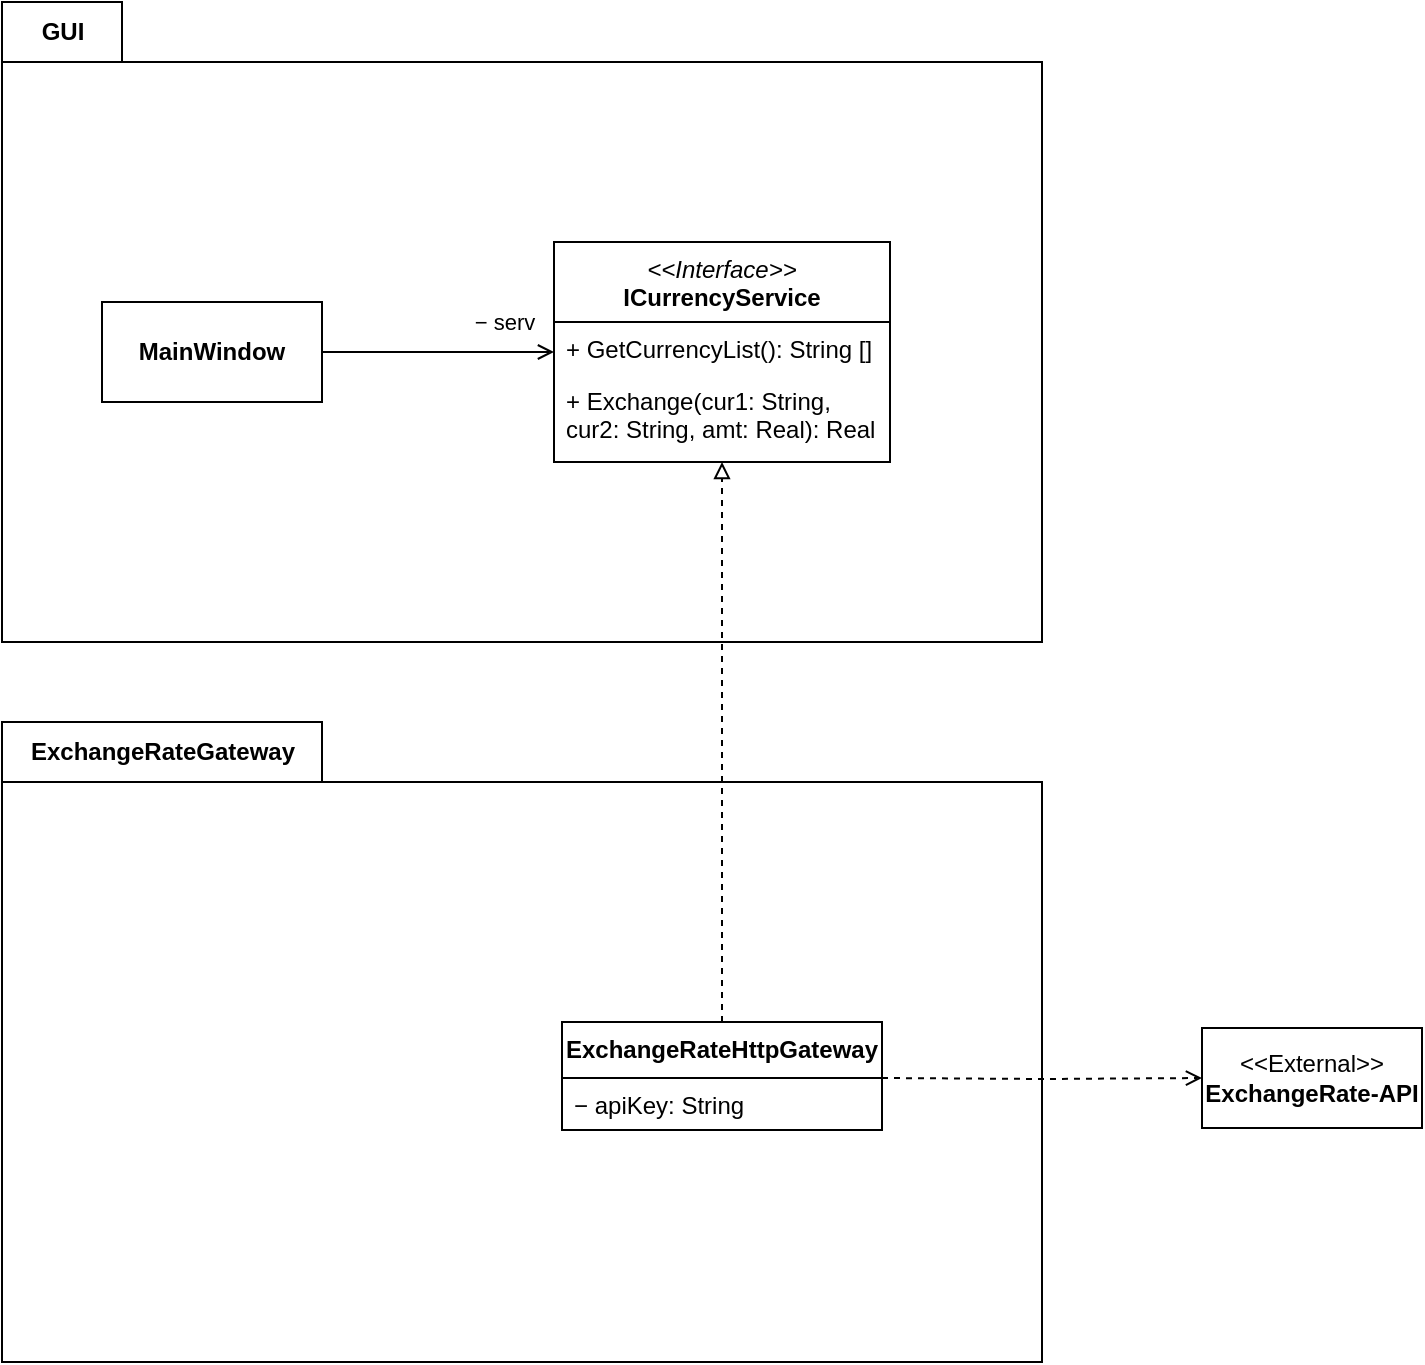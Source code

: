 <mxfile version="26.2.9">
  <diagram name="Страница — 1" id="6l-HcABfSpkiVz4UIoSB">
    <mxGraphModel dx="1228" dy="694" grid="1" gridSize="10" guides="1" tooltips="1" connect="1" arrows="1" fold="1" page="1" pageScale="1" pageWidth="827" pageHeight="1169" math="0" shadow="0">
      <root>
        <mxCell id="0" />
        <mxCell id="1" parent="0" />
        <mxCell id="PdsP7M-THY3CAvKKnSul-1" value="" style="shape=folder;fontStyle=1;spacingTop=10;tabWidth=60;tabHeight=30;tabPosition=left;html=1;whiteSpace=wrap;container=0;" vertex="1" parent="1">
          <mxGeometry x="40" y="40" width="520" height="320" as="geometry" />
        </mxCell>
        <mxCell id="PdsP7M-THY3CAvKKnSul-3" value="GUI" style="text;align=center;fontStyle=1;verticalAlign=middle;spacingLeft=3;spacingRight=3;strokeColor=none;rotatable=0;points=[[0,0.5],[1,0.5]];portConstraint=eastwest;html=1;container=0;" vertex="1" parent="1">
          <mxGeometry x="40" y="40" width="60" height="30" as="geometry" />
        </mxCell>
        <mxCell id="PdsP7M-THY3CAvKKnSul-13" style="edgeStyle=orthogonalEdgeStyle;rounded=0;orthogonalLoop=1;jettySize=auto;html=1;exitX=1;exitY=0.5;exitDx=0;exitDy=0;entryX=0;entryY=0.5;entryDx=0;entryDy=0;endArrow=open;endFill=0;" edge="1" parent="1" source="PdsP7M-THY3CAvKKnSul-7" target="PdsP7M-THY3CAvKKnSul-9">
          <mxGeometry relative="1" as="geometry" />
        </mxCell>
        <mxCell id="PdsP7M-THY3CAvKKnSul-29" value="− serv" style="edgeLabel;html=1;align=center;verticalAlign=middle;resizable=0;points=[];fontFamily=Helvetica;fontSize=11;fontColor=default;labelBackgroundColor=default;" vertex="1" connectable="0" parent="PdsP7M-THY3CAvKKnSul-13">
          <mxGeometry x="0.694" y="2" relative="1" as="geometry">
            <mxPoint x="-8" y="-13" as="offset" />
          </mxGeometry>
        </mxCell>
        <mxCell id="PdsP7M-THY3CAvKKnSul-7" value="&lt;b&gt;MainWindow&lt;/b&gt;" style="html=1;whiteSpace=wrap;container=0;" vertex="1" parent="1">
          <mxGeometry x="90" y="190" width="110" height="50" as="geometry" />
        </mxCell>
        <mxCell id="PdsP7M-THY3CAvKKnSul-9" value="&lt;i style=&quot;font-weight: 400;&quot;&gt;&amp;lt;&amp;lt;Interface&amp;gt;&amp;gt;&lt;/i&gt;&lt;br&gt;ICurrencyService" style="swimlane;fontStyle=1;align=center;verticalAlign=top;childLayout=stackLayout;horizontal=1;startSize=40;horizontalStack=0;resizeParent=1;resizeParentMax=0;resizeLast=0;collapsible=1;marginBottom=0;whiteSpace=wrap;html=1;" vertex="1" parent="1">
          <mxGeometry x="316" y="160" width="168" height="110" as="geometry" />
        </mxCell>
        <mxCell id="PdsP7M-THY3CAvKKnSul-12" value="+ GetCurrencyList(): String []" style="text;strokeColor=none;fillColor=none;align=left;verticalAlign=top;spacingLeft=4;spacingRight=4;overflow=hidden;rotatable=0;points=[[0,0.5],[1,0.5]];portConstraint=eastwest;whiteSpace=wrap;html=1;" vertex="1" parent="PdsP7M-THY3CAvKKnSul-9">
          <mxGeometry y="40" width="168" height="26" as="geometry" />
        </mxCell>
        <mxCell id="PdsP7M-THY3CAvKKnSul-24" value="+ Exchange(cur1: String, cur2: String, amt: Real): Real" style="text;strokeColor=none;fillColor=none;align=left;verticalAlign=top;spacingLeft=4;spacingRight=4;overflow=hidden;rotatable=0;points=[[0,0.5],[1,0.5]];portConstraint=eastwest;whiteSpace=wrap;html=1;" vertex="1" parent="PdsP7M-THY3CAvKKnSul-9">
          <mxGeometry y="66" width="168" height="44" as="geometry" />
        </mxCell>
        <mxCell id="PdsP7M-THY3CAvKKnSul-14" value="" style="shape=folder;fontStyle=1;spacingTop=10;tabWidth=160;tabHeight=30;tabPosition=left;html=1;whiteSpace=wrap;container=0;" vertex="1" parent="1">
          <mxGeometry x="40" y="400" width="520" height="320" as="geometry" />
        </mxCell>
        <mxCell id="PdsP7M-THY3CAvKKnSul-15" value="ExchangeRateGateway" style="text;align=center;fontStyle=1;verticalAlign=middle;spacingLeft=3;spacingRight=3;strokeColor=none;rotatable=0;points=[[0,0.5],[1,0.5]];portConstraint=eastwest;html=1;container=0;" vertex="1" parent="1">
          <mxGeometry x="40" y="400" width="160" height="30" as="geometry" />
        </mxCell>
        <mxCell id="PdsP7M-THY3CAvKKnSul-28" style="edgeStyle=orthogonalEdgeStyle;shape=connector;rounded=0;orthogonalLoop=1;jettySize=auto;html=1;entryX=0;entryY=0.5;entryDx=0;entryDy=0;strokeColor=default;align=center;verticalAlign=middle;fontFamily=Helvetica;fontSize=11;fontColor=default;labelBackgroundColor=default;endArrow=open;endFill=0;dashed=1;" edge="1" parent="1" target="PdsP7M-THY3CAvKKnSul-23">
          <mxGeometry relative="1" as="geometry">
            <mxPoint x="480" y="578" as="sourcePoint" />
            <mxPoint x="640" y="578" as="targetPoint" />
            <Array as="points" />
          </mxGeometry>
        </mxCell>
        <mxCell id="PdsP7M-THY3CAvKKnSul-18" value="ExchangeRateHttpGateway" style="swimlane;fontStyle=1;align=center;verticalAlign=top;childLayout=stackLayout;horizontal=1;startSize=28;horizontalStack=0;resizeParent=1;resizeParentMax=0;resizeLast=0;collapsible=1;marginBottom=0;whiteSpace=wrap;html=1;" vertex="1" parent="1">
          <mxGeometry x="320" y="550" width="160" height="54" as="geometry" />
        </mxCell>
        <mxCell id="PdsP7M-THY3CAvKKnSul-19" value="− apiKey: String" style="text;strokeColor=none;fillColor=none;align=left;verticalAlign=top;spacingLeft=4;spacingRight=4;overflow=hidden;rotatable=0;points=[[0,0.5],[1,0.5]];portConstraint=eastwest;whiteSpace=wrap;html=1;" vertex="1" parent="PdsP7M-THY3CAvKKnSul-18">
          <mxGeometry y="28" width="160" height="26" as="geometry" />
        </mxCell>
        <mxCell id="PdsP7M-THY3CAvKKnSul-20" style="edgeStyle=orthogonalEdgeStyle;shape=connector;rounded=0;orthogonalLoop=1;jettySize=auto;html=1;strokeColor=default;align=center;verticalAlign=middle;fontFamily=Helvetica;fontSize=11;fontColor=default;labelBackgroundColor=default;endArrow=block;endFill=0;entryX=0.5;entryY=1;entryDx=0;entryDy=0;entryPerimeter=0;dashed=1;" edge="1" parent="1" source="PdsP7M-THY3CAvKKnSul-18" target="PdsP7M-THY3CAvKKnSul-24">
          <mxGeometry relative="1" as="geometry">
            <mxPoint x="400" y="380" as="targetPoint" />
          </mxGeometry>
        </mxCell>
        <mxCell id="PdsP7M-THY3CAvKKnSul-23" value="&lt;div&gt;&lt;span style=&quot;font-size: 12px;&quot;&gt;&amp;lt;&amp;lt;External&amp;gt;&amp;gt;&lt;/span&gt;&lt;/div&gt;&lt;div&gt;&lt;span style=&quot;font-size: 12px;&quot;&gt;&lt;b&gt;ExchangeRate-API&lt;/b&gt;&lt;/span&gt;&lt;/div&gt;" style="html=1;whiteSpace=wrap;fontFamily=Helvetica;fontSize=11;fontColor=default;labelBackgroundColor=default;" vertex="1" parent="1">
          <mxGeometry x="640" y="553" width="110" height="50" as="geometry" />
        </mxCell>
      </root>
    </mxGraphModel>
  </diagram>
</mxfile>
